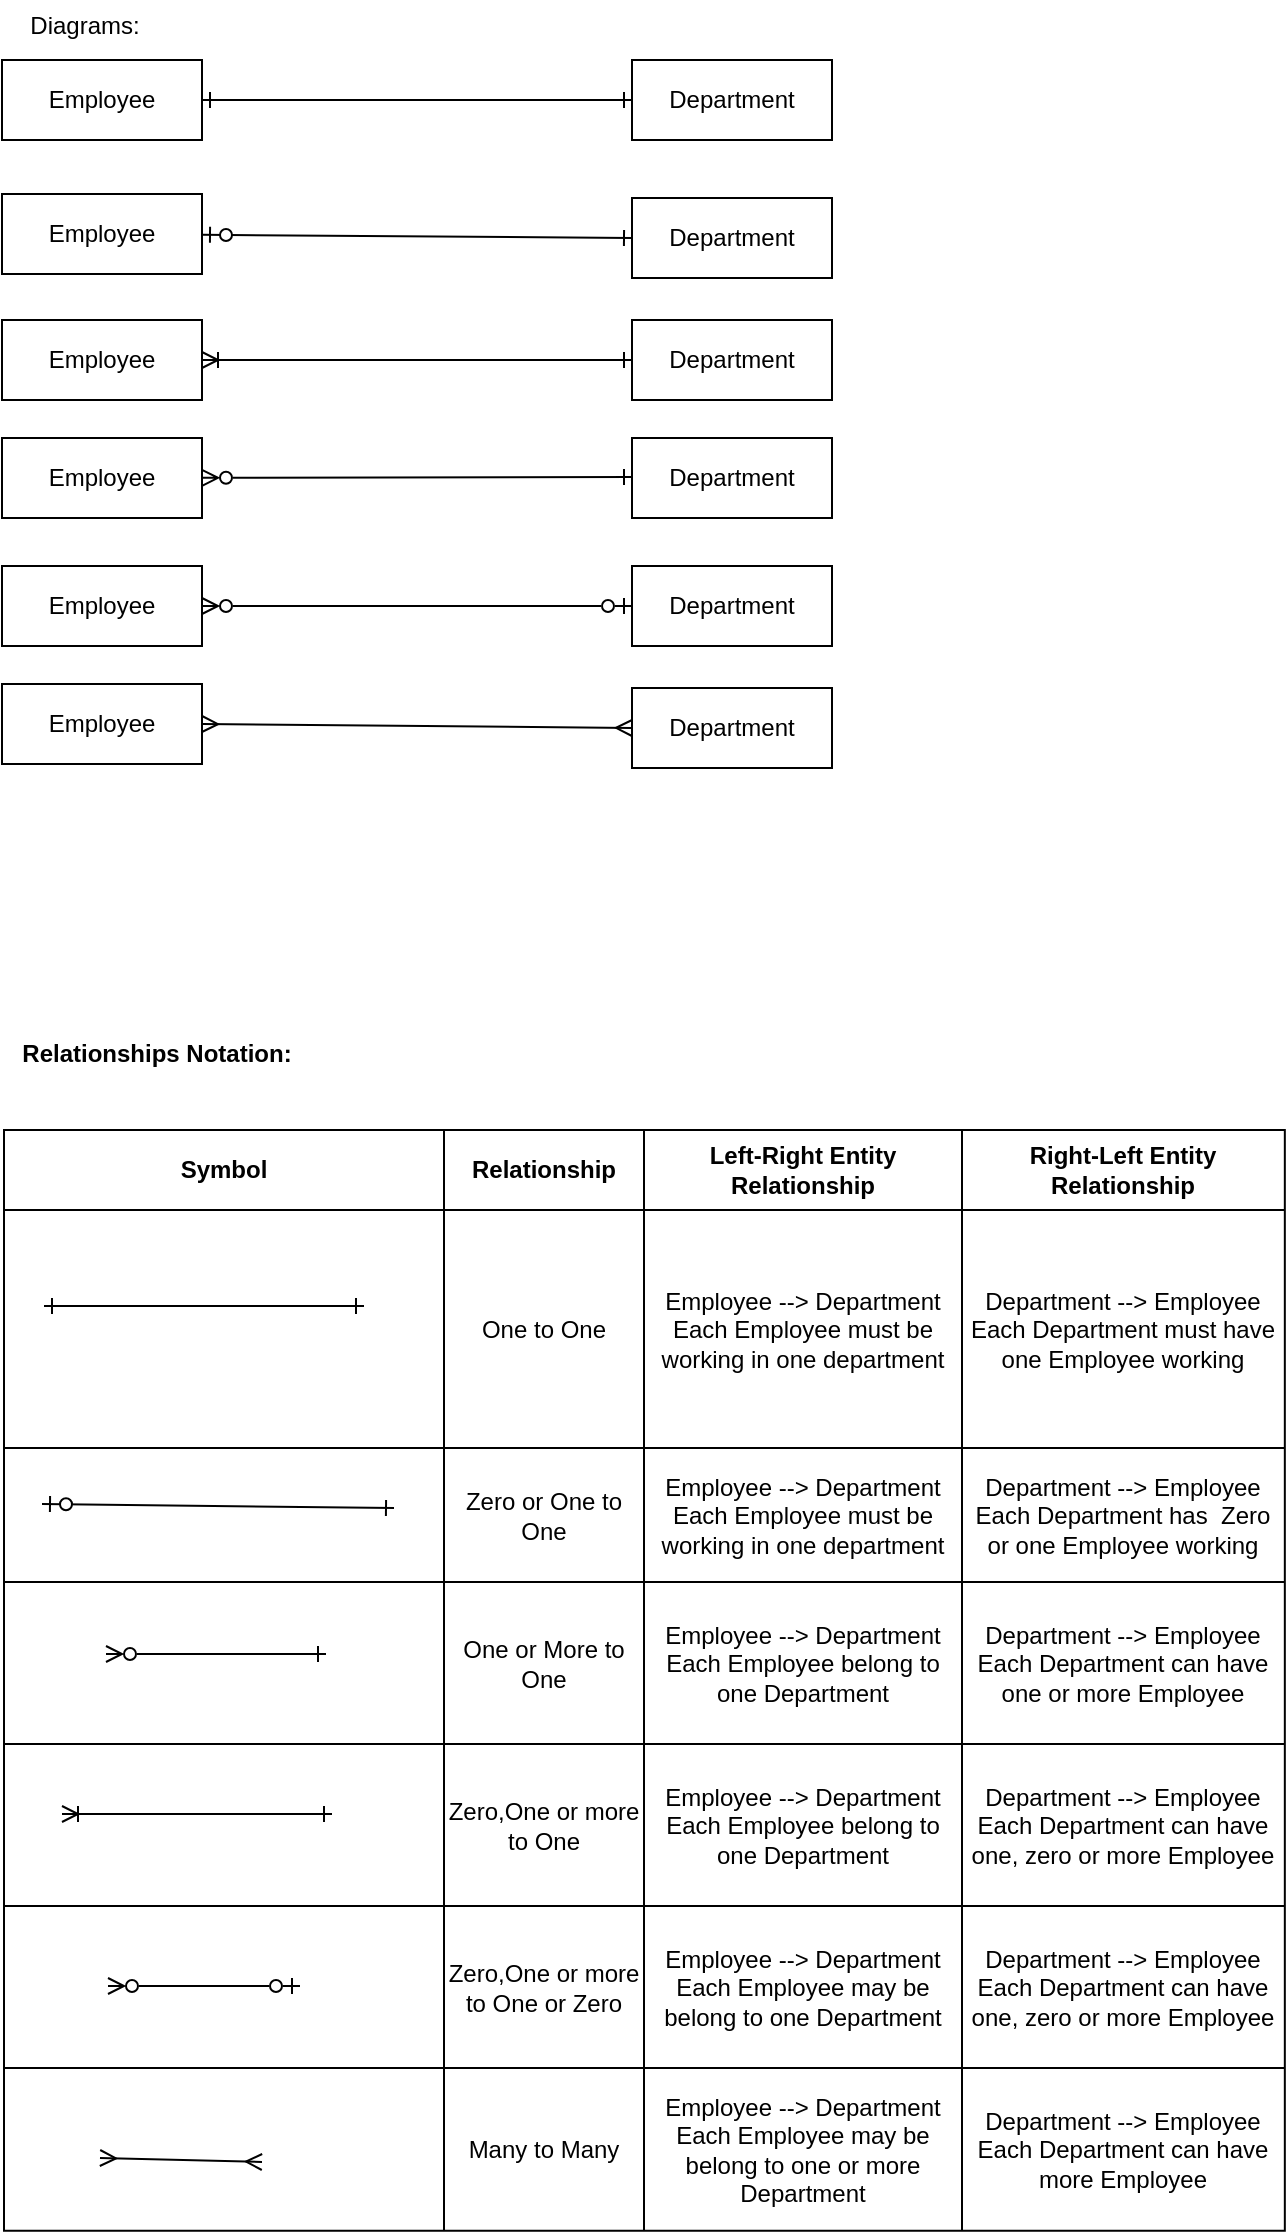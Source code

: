 <mxfile>
    <diagram id="6ziI0QKnsHAgElXPbqeY" name="relationship_notations">
        <mxGraphModel dx="1198" dy="441" grid="0" gridSize="10" guides="1" tooltips="1" connect="1" arrows="1" fold="1" page="1" pageScale="1" pageWidth="850" pageHeight="1100" math="0" shadow="0">
            <root>
                <mxCell id="0"/>
                <mxCell id="1" parent="0"/>
                <mxCell id="2" value="Employee" style="whiteSpace=wrap;html=1;align=center;" parent="1" vertex="1">
                    <mxGeometry x="40" y="40" width="100" height="40" as="geometry"/>
                </mxCell>
                <mxCell id="3" value="Department" style="whiteSpace=wrap;html=1;align=center;" parent="1" vertex="1">
                    <mxGeometry x="355" y="40" width="100" height="40" as="geometry"/>
                </mxCell>
                <mxCell id="26" value="" style="fontSize=12;html=1;endArrow=ERone;endFill=1;startArrow=ERone;startFill=0;" parent="1" source="2" target="3" edge="1">
                    <mxGeometry width="100" height="100" relative="1" as="geometry">
                        <mxPoint x="140" y="59.5" as="sourcePoint"/>
                        <mxPoint x="300" y="59.5" as="targetPoint"/>
                    </mxGeometry>
                </mxCell>
                <mxCell id="27" value="Diagrams:" style="text;html=1;align=center;verticalAlign=middle;resizable=0;points=[];autosize=1;strokeColor=none;fillColor=none;" parent="1" vertex="1">
                    <mxGeometry x="44" y="10" width="73" height="26" as="geometry"/>
                </mxCell>
                <mxCell id="28" value="Employee" style="whiteSpace=wrap;html=1;align=center;" vertex="1" parent="1">
                    <mxGeometry x="40" y="107" width="100" height="40" as="geometry"/>
                </mxCell>
                <mxCell id="29" value="Department" style="whiteSpace=wrap;html=1;align=center;" vertex="1" parent="1">
                    <mxGeometry x="355" y="109" width="100" height="40" as="geometry"/>
                </mxCell>
                <mxCell id="30" value="" style="fontSize=12;html=1;endArrow=ERzeroToOne;endFill=1;exitX=0;exitY=0.5;exitDx=0;exitDy=0;startArrow=ERone;startFill=0;" edge="1" parent="1" source="29" target="28">
                    <mxGeometry width="100" height="100" relative="1" as="geometry">
                        <mxPoint x="289" y="127" as="sourcePoint"/>
                        <mxPoint x="162" y="130" as="targetPoint"/>
                    </mxGeometry>
                </mxCell>
                <mxCell id="33" value="Employee" style="whiteSpace=wrap;html=1;align=center;" vertex="1" parent="1">
                    <mxGeometry x="40" y="170" width="100" height="40" as="geometry"/>
                </mxCell>
                <mxCell id="34" value="Department" style="whiteSpace=wrap;html=1;align=center;" vertex="1" parent="1">
                    <mxGeometry x="355" y="170" width="100" height="40" as="geometry"/>
                </mxCell>
                <mxCell id="35" value="" style="fontSize=12;html=1;endArrow=ERone;endFill=1;startArrow=ERoneToMany;startFill=0;exitX=1;exitY=0.5;exitDx=0;exitDy=0;" edge="1" parent="1" source="33" target="34">
                    <mxGeometry width="100" height="100" relative="1" as="geometry">
                        <mxPoint x="157" y="194" as="sourcePoint"/>
                        <mxPoint x="352" y="193.5" as="targetPoint"/>
                    </mxGeometry>
                </mxCell>
                <mxCell id="41" value="Employee" style="whiteSpace=wrap;html=1;align=center;" vertex="1" parent="1">
                    <mxGeometry x="40" y="229" width="100" height="40" as="geometry"/>
                </mxCell>
                <mxCell id="42" value="Department" style="whiteSpace=wrap;html=1;align=center;" vertex="1" parent="1">
                    <mxGeometry x="355" y="229" width="100" height="40" as="geometry"/>
                </mxCell>
                <mxCell id="43" value="" style="fontSize=12;html=1;endArrow=ERone;endFill=1;startArrow=ERzeroToMany;startFill=0;" edge="1" parent="1" source="41">
                    <mxGeometry width="100" height="100" relative="1" as="geometry">
                        <mxPoint x="140" y="248.5" as="sourcePoint"/>
                        <mxPoint x="355" y="248.5" as="targetPoint"/>
                    </mxGeometry>
                </mxCell>
                <mxCell id="46" value="Employee" style="whiteSpace=wrap;html=1;align=center;" vertex="1" parent="1">
                    <mxGeometry x="40" y="293" width="100" height="40" as="geometry"/>
                </mxCell>
                <mxCell id="47" value="Department" style="whiteSpace=wrap;html=1;align=center;" vertex="1" parent="1">
                    <mxGeometry x="355" y="293" width="100" height="40" as="geometry"/>
                </mxCell>
                <mxCell id="48" value="" style="fontSize=12;html=1;endArrow=ERzeroToOne;endFill=0;startArrow=ERzeroToMany;startFill=0;" edge="1" parent="1" source="46" target="47">
                    <mxGeometry width="100" height="100" relative="1" as="geometry">
                        <mxPoint x="140" y="311.5" as="sourcePoint"/>
                        <mxPoint x="355" y="311" as="targetPoint"/>
                    </mxGeometry>
                </mxCell>
                <mxCell id="85" value="Employee" style="whiteSpace=wrap;html=1;align=center;" vertex="1" parent="1">
                    <mxGeometry x="40" y="352" width="100" height="40" as="geometry"/>
                </mxCell>
                <mxCell id="86" value="Department" style="whiteSpace=wrap;html=1;align=center;" vertex="1" parent="1">
                    <mxGeometry x="355" y="354" width="100" height="40" as="geometry"/>
                </mxCell>
                <mxCell id="87" value="" style="fontSize=12;html=1;endArrow=ERmany;endFill=0;startArrow=ERmany;startFill=0;exitX=1;exitY=0.5;exitDx=0;exitDy=0;entryX=0;entryY=0.5;entryDx=0;entryDy=0;" edge="1" parent="1" source="85" target="86">
                    <mxGeometry width="100" height="100" relative="1" as="geometry">
                        <mxPoint x="145" y="371.5" as="sourcePoint"/>
                        <mxPoint x="340" y="372" as="targetPoint"/>
                    </mxGeometry>
                </mxCell>
                <mxCell id="94" value="&lt;b&gt;Relationships Notation:&lt;/b&gt;" style="text;html=1;align=center;verticalAlign=middle;resizable=0;points=[];autosize=1;strokeColor=none;fillColor=none;" vertex="1" parent="1">
                    <mxGeometry x="40" y="524" width="153" height="26" as="geometry"/>
                </mxCell>
                <mxCell id="95" value="" style="group" vertex="1" connectable="0" parent="1">
                    <mxGeometry x="41" y="575" width="640.417" height="342" as="geometry"/>
                </mxCell>
                <mxCell id="32" value="" style="group" vertex="1" connectable="0" parent="95">
                    <mxGeometry width="640.417" height="307.333" as="geometry"/>
                </mxCell>
                <mxCell id="4" value="" style="shape=table;startSize=0;container=1;collapsible=0;childLayout=tableLayout;" parent="32" vertex="1">
                    <mxGeometry width="640.417" height="550.333" as="geometry"/>
                </mxCell>
                <mxCell id="5" value="" style="shape=tableRow;horizontal=0;startSize=0;swimlaneHead=0;swimlaneBody=0;strokeColor=inherit;top=0;left=0;bottom=0;right=0;collapsible=0;dropTarget=0;fillColor=none;points=[[0,0.5],[1,0.5]];portConstraint=eastwest;fontStyle=1" parent="4" vertex="1">
                    <mxGeometry width="640.417" height="40" as="geometry"/>
                </mxCell>
                <mxCell id="6" value="&lt;b&gt;Symbol&lt;/b&gt;" style="shape=partialRectangle;html=1;whiteSpace=wrap;connectable=0;strokeColor=inherit;overflow=hidden;fillColor=none;top=0;left=0;bottom=0;right=0;pointerEvents=1;fontStyle=0" parent="5" vertex="1">
                    <mxGeometry width="220" height="40" as="geometry">
                        <mxRectangle width="220" height="40" as="alternateBounds"/>
                    </mxGeometry>
                </mxCell>
                <mxCell id="7" value="&lt;b&gt;Relationship&lt;/b&gt;" style="shape=partialRectangle;html=1;whiteSpace=wrap;connectable=0;strokeColor=inherit;overflow=hidden;fillColor=none;top=0;left=0;bottom=0;right=0;pointerEvents=1;fontStyle=0" parent="5" vertex="1">
                    <mxGeometry x="220" width="100" height="40" as="geometry">
                        <mxRectangle width="100" height="40" as="alternateBounds"/>
                    </mxGeometry>
                </mxCell>
                <mxCell id="8" value="&lt;b&gt;Left-Right Entity Relationship&lt;/b&gt;" style="shape=partialRectangle;html=1;whiteSpace=wrap;connectable=0;strokeColor=inherit;overflow=hidden;fillColor=none;top=0;left=0;bottom=0;right=0;pointerEvents=1;" parent="5" vertex="1">
                    <mxGeometry x="320" width="159" height="40" as="geometry">
                        <mxRectangle width="159" height="40" as="alternateBounds"/>
                    </mxGeometry>
                </mxCell>
                <mxCell id="9" value="&lt;b&gt;Right-Left Entity Relationship&lt;/b&gt;" style="shape=partialRectangle;html=1;whiteSpace=wrap;connectable=0;strokeColor=inherit;overflow=hidden;fillColor=none;top=0;left=0;bottom=0;right=0;pointerEvents=1;" parent="5" vertex="1">
                    <mxGeometry x="479" width="161" height="40" as="geometry">
                        <mxRectangle width="161" height="40" as="alternateBounds"/>
                    </mxGeometry>
                </mxCell>
                <mxCell id="10" value="" style="shape=tableRow;horizontal=0;startSize=0;swimlaneHead=0;swimlaneBody=0;strokeColor=inherit;top=0;left=0;bottom=0;right=0;collapsible=0;dropTarget=0;fillColor=none;points=[[0,0.5],[1,0.5]];portConstraint=eastwest;" parent="4" vertex="1">
                    <mxGeometry y="40" width="640.417" height="119" as="geometry"/>
                </mxCell>
                <mxCell id="11" value="" style="shape=partialRectangle;html=1;whiteSpace=wrap;connectable=0;strokeColor=inherit;overflow=hidden;fillColor=none;top=0;left=0;bottom=0;right=0;pointerEvents=1;" parent="10" vertex="1">
                    <mxGeometry width="220" height="119" as="geometry">
                        <mxRectangle width="220" height="119" as="alternateBounds"/>
                    </mxGeometry>
                </mxCell>
                <mxCell id="12" value="One to One" style="shape=partialRectangle;html=1;whiteSpace=wrap;connectable=0;strokeColor=inherit;overflow=hidden;fillColor=none;top=0;left=0;bottom=0;right=0;pointerEvents=1;" parent="10" vertex="1">
                    <mxGeometry x="220" width="100" height="119" as="geometry">
                        <mxRectangle width="100" height="119" as="alternateBounds"/>
                    </mxGeometry>
                </mxCell>
                <mxCell id="13" value="Employee --&amp;gt; Department&lt;div&gt;&lt;font style=&quot;color: rgb(0, 0, 0);&quot;&gt;Each Employee must be working in one department&lt;/font&gt;&lt;/div&gt;" style="shape=partialRectangle;html=1;whiteSpace=wrap;connectable=0;strokeColor=inherit;overflow=hidden;fillColor=none;top=0;left=0;bottom=0;right=0;pointerEvents=1;" parent="10" vertex="1">
                    <mxGeometry x="320" width="159" height="119" as="geometry">
                        <mxRectangle width="159" height="119" as="alternateBounds"/>
                    </mxGeometry>
                </mxCell>
                <mxCell id="14" value="Department --&amp;gt; Employee&lt;br&gt;Each Department must have one Employee working" style="shape=partialRectangle;html=1;whiteSpace=wrap;connectable=0;strokeColor=inherit;overflow=hidden;fillColor=none;top=0;left=0;bottom=0;right=0;pointerEvents=1;" parent="10" vertex="1">
                    <mxGeometry x="479" width="161" height="119" as="geometry">
                        <mxRectangle width="161" height="119" as="alternateBounds"/>
                    </mxGeometry>
                </mxCell>
                <mxCell id="15" value="" style="shape=tableRow;horizontal=0;startSize=0;swimlaneHead=0;swimlaneBody=0;strokeColor=inherit;top=0;left=0;bottom=0;right=0;collapsible=0;dropTarget=0;fillColor=none;points=[[0,0.5],[1,0.5]];portConstraint=eastwest;" parent="4" vertex="1">
                    <mxGeometry y="159" width="640.417" height="67" as="geometry"/>
                </mxCell>
                <mxCell id="16" value="" style="shape=partialRectangle;html=1;whiteSpace=wrap;connectable=0;strokeColor=inherit;overflow=hidden;fillColor=none;top=0;left=0;bottom=0;right=0;pointerEvents=1;" parent="15" vertex="1">
                    <mxGeometry width="220" height="67" as="geometry">
                        <mxRectangle width="220" height="67" as="alternateBounds"/>
                    </mxGeometry>
                </mxCell>
                <mxCell id="17" value="Zero or One to One" style="shape=partialRectangle;html=1;whiteSpace=wrap;connectable=0;strokeColor=inherit;overflow=hidden;fillColor=none;top=0;left=0;bottom=0;right=0;pointerEvents=1;" parent="15" vertex="1">
                    <mxGeometry x="220" width="100" height="67" as="geometry">
                        <mxRectangle width="100" height="67" as="alternateBounds"/>
                    </mxGeometry>
                </mxCell>
                <mxCell id="18" value="Employee --&amp;gt; Department Each Employee must be working in one department" style="shape=partialRectangle;html=1;whiteSpace=wrap;connectable=0;strokeColor=inherit;overflow=hidden;fillColor=none;top=0;left=0;bottom=0;right=0;pointerEvents=1;" parent="15" vertex="1">
                    <mxGeometry x="320" width="159" height="67" as="geometry">
                        <mxRectangle width="159" height="67" as="alternateBounds"/>
                    </mxGeometry>
                </mxCell>
                <mxCell id="19" value="Department --&amp;gt; Employee&lt;div&gt;&lt;font style=&quot;color: rgb(0, 0, 0);&quot;&gt;Each Department has&amp;nbsp; Zero or one Employee working&lt;/font&gt;&lt;/div&gt;" style="shape=partialRectangle;html=1;whiteSpace=wrap;connectable=0;strokeColor=inherit;overflow=hidden;fillColor=none;top=0;left=0;bottom=0;right=0;pointerEvents=1;" parent="15" vertex="1">
                    <mxGeometry x="479" width="161" height="67" as="geometry">
                        <mxRectangle width="161" height="67" as="alternateBounds"/>
                    </mxGeometry>
                </mxCell>
                <mxCell id="20" value="" style="shape=tableRow;horizontal=0;startSize=0;swimlaneHead=0;swimlaneBody=0;strokeColor=inherit;top=0;left=0;bottom=0;right=0;collapsible=0;dropTarget=0;fillColor=none;points=[[0,0.5],[1,0.5]];portConstraint=eastwest;" parent="4" vertex="1">
                    <mxGeometry y="226" width="640.417" height="81" as="geometry"/>
                </mxCell>
                <mxCell id="21" value="&lt;span style=&quot;font-family: monospace; font-size: 0px; text-align: start; text-wrap-mode: nowrap;&quot;&gt;%3CmxGraphModel%3E%3Croot%3E%3CmxCell%20id%3D%220%22%2F%3E%3CmxCell%20id%3D%221%22%20parent%3D%220%22%2F%3E%3CmxCell%20id%3D%222%22%20value%3D%22%22%20style%3D%22fontSize%3D12%3Bhtml%3D1%3BendArrow%3DERone%3BendFill%3D1%3BstartArrow%3DERoneToMany%3BstartFill%3D0%3BexitX%3D1%3BexitY%3D0.5%3BexitDx%3D0%3BexitDy%3D0%3B%22%20edge%3D%221%22%20parent%3D%221%22%3E%3CmxGeometry%20width%3D%22100%22%20height%3D%22100%22%20relative%3D%221%22%20as%3D%22geometry%22%3E%3CmxPoint%20x%3D%22140%22%20y%3D%22190%22%20as%3D%22sourcePoint%22%2F%3E%3CmxPoint%20x%3D%22355%22%20y%3D%22190%22%20as%3D%22targetPoint%22%2F%3E%3C%2FmxGeometry%3E%3C%2FmxCell%3E%3C%2Froot%3E%3C%2FmxGraphModel%3E&lt;/span&gt;" style="shape=partialRectangle;html=1;whiteSpace=wrap;connectable=0;strokeColor=inherit;overflow=hidden;fillColor=none;top=0;left=0;bottom=0;right=0;pointerEvents=1;" parent="20" vertex="1">
                    <mxGeometry width="220" height="81" as="geometry">
                        <mxRectangle width="220" height="81" as="alternateBounds"/>
                    </mxGeometry>
                </mxCell>
                <mxCell id="22" value="One or More to One" style="shape=partialRectangle;html=1;whiteSpace=wrap;connectable=0;strokeColor=inherit;overflow=hidden;fillColor=none;top=0;left=0;bottom=0;right=0;pointerEvents=1;" parent="20" vertex="1">
                    <mxGeometry x="220" width="100" height="81" as="geometry">
                        <mxRectangle width="100" height="81" as="alternateBounds"/>
                    </mxGeometry>
                </mxCell>
                <mxCell id="23" value="Employee --&amp;gt; Department&lt;div&gt;Each Employee belong to one Department&lt;/div&gt;" style="shape=partialRectangle;html=1;whiteSpace=wrap;connectable=0;strokeColor=inherit;overflow=hidden;fillColor=none;top=0;left=0;bottom=0;right=0;pointerEvents=1;" parent="20" vertex="1">
                    <mxGeometry x="320" width="159" height="81" as="geometry">
                        <mxRectangle width="159" height="81" as="alternateBounds"/>
                    </mxGeometry>
                </mxCell>
                <mxCell id="24" value="&lt;div&gt;Department --&amp;gt; Employee&lt;/div&gt;Each Department can have one or more Employee" style="shape=partialRectangle;html=1;whiteSpace=wrap;connectable=0;strokeColor=inherit;overflow=hidden;fillColor=none;top=0;left=0;bottom=0;right=0;pointerEvents=1;" parent="20" vertex="1">
                    <mxGeometry x="479" width="161" height="81" as="geometry">
                        <mxRectangle width="161" height="81" as="alternateBounds"/>
                    </mxGeometry>
                </mxCell>
                <mxCell id="36" value="" style="shape=tableRow;horizontal=0;startSize=0;swimlaneHead=0;swimlaneBody=0;strokeColor=inherit;top=0;left=0;bottom=0;right=0;collapsible=0;dropTarget=0;fillColor=none;points=[[0,0.5],[1,0.5]];portConstraint=eastwest;" vertex="1" parent="4">
                    <mxGeometry y="307" width="640.417" height="81" as="geometry"/>
                </mxCell>
                <mxCell id="37" value="" style="shape=partialRectangle;html=1;whiteSpace=wrap;connectable=0;strokeColor=inherit;overflow=hidden;fillColor=none;top=0;left=0;bottom=0;right=0;pointerEvents=1;" vertex="1" parent="36">
                    <mxGeometry width="220" height="81" as="geometry">
                        <mxRectangle width="220" height="81" as="alternateBounds"/>
                    </mxGeometry>
                </mxCell>
                <mxCell id="38" value="Zero,One or more to One" style="shape=partialRectangle;html=1;whiteSpace=wrap;connectable=0;strokeColor=inherit;overflow=hidden;fillColor=none;top=0;left=0;bottom=0;right=0;pointerEvents=1;" vertex="1" parent="36">
                    <mxGeometry x="220" width="100" height="81" as="geometry">
                        <mxRectangle width="100" height="81" as="alternateBounds"/>
                    </mxGeometry>
                </mxCell>
                <mxCell id="39" value="Employee --&amp;gt; Department&lt;div&gt;Each Employee belong to one Department&lt;/div&gt;" style="shape=partialRectangle;html=1;whiteSpace=wrap;connectable=0;strokeColor=inherit;overflow=hidden;fillColor=none;top=0;left=0;bottom=0;right=0;pointerEvents=1;" vertex="1" parent="36">
                    <mxGeometry x="320" width="159" height="81" as="geometry">
                        <mxRectangle width="159" height="81" as="alternateBounds"/>
                    </mxGeometry>
                </mxCell>
                <mxCell id="40" value="&lt;div&gt;Department --&amp;gt; Employee&lt;/div&gt;Each Department can have one, zero or more Employee" style="shape=partialRectangle;html=1;whiteSpace=wrap;connectable=0;strokeColor=inherit;overflow=hidden;fillColor=none;top=0;left=0;bottom=0;right=0;pointerEvents=1;" vertex="1" parent="36">
                    <mxGeometry x="479" width="161" height="81" as="geometry">
                        <mxRectangle width="161" height="81" as="alternateBounds"/>
                    </mxGeometry>
                </mxCell>
                <mxCell id="79" value="" style="shape=tableRow;horizontal=0;startSize=0;swimlaneHead=0;swimlaneBody=0;strokeColor=inherit;top=0;left=0;bottom=0;right=0;collapsible=0;dropTarget=0;fillColor=none;points=[[0,0.5],[1,0.5]];portConstraint=eastwest;" vertex="1" parent="4">
                    <mxGeometry y="388" width="640.417" height="81" as="geometry"/>
                </mxCell>
                <mxCell id="80" value="" style="shape=partialRectangle;html=1;whiteSpace=wrap;connectable=0;strokeColor=inherit;overflow=hidden;fillColor=none;top=0;left=0;bottom=0;right=0;pointerEvents=1;" vertex="1" parent="79">
                    <mxGeometry width="220" height="81" as="geometry">
                        <mxRectangle width="220" height="81" as="alternateBounds"/>
                    </mxGeometry>
                </mxCell>
                <mxCell id="81" value="Zero,One or more to One or Zero" style="shape=partialRectangle;html=1;whiteSpace=wrap;connectable=0;strokeColor=inherit;overflow=hidden;fillColor=none;top=0;left=0;bottom=0;right=0;pointerEvents=1;" vertex="1" parent="79">
                    <mxGeometry x="220" width="100" height="81" as="geometry">
                        <mxRectangle width="100" height="81" as="alternateBounds"/>
                    </mxGeometry>
                </mxCell>
                <mxCell id="82" value="Employee --&amp;gt; Department&lt;div&gt;Each Employee may be belong to one Department&lt;/div&gt;" style="shape=partialRectangle;html=1;whiteSpace=wrap;connectable=0;strokeColor=inherit;overflow=hidden;fillColor=none;top=0;left=0;bottom=0;right=0;pointerEvents=1;" vertex="1" parent="79">
                    <mxGeometry x="320" width="159" height="81" as="geometry">
                        <mxRectangle width="159" height="81" as="alternateBounds"/>
                    </mxGeometry>
                </mxCell>
                <mxCell id="83" value="&lt;div&gt;Department --&amp;gt; Employee&lt;/div&gt;Each Department can have one, zero or more Employee" style="shape=partialRectangle;html=1;whiteSpace=wrap;connectable=0;strokeColor=inherit;overflow=hidden;fillColor=none;top=0;left=0;bottom=0;right=0;pointerEvents=1;" vertex="1" parent="79">
                    <mxGeometry x="479" width="161" height="81" as="geometry">
                        <mxRectangle width="161" height="81" as="alternateBounds"/>
                    </mxGeometry>
                </mxCell>
                <mxCell id="89" value="" style="shape=tableRow;horizontal=0;startSize=0;swimlaneHead=0;swimlaneBody=0;strokeColor=inherit;top=0;left=0;bottom=0;right=0;collapsible=0;dropTarget=0;fillColor=none;points=[[0,0.5],[1,0.5]];portConstraint=eastwest;" vertex="1" parent="4">
                    <mxGeometry y="469" width="640.417" height="81" as="geometry"/>
                </mxCell>
                <mxCell id="90" value="" style="shape=partialRectangle;html=1;whiteSpace=wrap;connectable=0;strokeColor=inherit;overflow=hidden;fillColor=none;top=0;left=0;bottom=0;right=0;pointerEvents=1;" vertex="1" parent="89">
                    <mxGeometry width="220" height="81" as="geometry">
                        <mxRectangle width="220" height="81" as="alternateBounds"/>
                    </mxGeometry>
                </mxCell>
                <mxCell id="91" value="Many to Many" style="shape=partialRectangle;html=1;whiteSpace=wrap;connectable=0;strokeColor=inherit;overflow=hidden;fillColor=none;top=0;left=0;bottom=0;right=0;pointerEvents=1;" vertex="1" parent="89">
                    <mxGeometry x="220" width="100" height="81" as="geometry">
                        <mxRectangle width="100" height="81" as="alternateBounds"/>
                    </mxGeometry>
                </mxCell>
                <mxCell id="92" value="Employee --&amp;gt; Department&lt;div&gt;Each Employee may be belong to one or more Department&lt;/div&gt;" style="shape=partialRectangle;html=1;whiteSpace=wrap;connectable=0;strokeColor=inherit;overflow=hidden;fillColor=none;top=0;left=0;bottom=0;right=0;pointerEvents=1;" vertex="1" parent="89">
                    <mxGeometry x="320" width="159" height="81" as="geometry">
                        <mxRectangle width="159" height="81" as="alternateBounds"/>
                    </mxGeometry>
                </mxCell>
                <mxCell id="93" value="&lt;div&gt;Department --&amp;gt; Employee&lt;/div&gt;Each Department can have more Employee" style="shape=partialRectangle;html=1;whiteSpace=wrap;connectable=0;strokeColor=inherit;overflow=hidden;fillColor=none;top=0;left=0;bottom=0;right=0;pointerEvents=1;" vertex="1" parent="89">
                    <mxGeometry x="479" width="161" height="81" as="geometry">
                        <mxRectangle width="161" height="81" as="alternateBounds"/>
                    </mxGeometry>
                </mxCell>
                <mxCell id="25" value="" style="fontSize=12;html=1;endArrow=ERone;endFill=1;startArrow=ERone;startFill=0;" parent="32" edge="1">
                    <mxGeometry width="100" height="100" relative="1" as="geometry">
                        <mxPoint x="20" y="88" as="sourcePoint"/>
                        <mxPoint x="180" y="88" as="targetPoint"/>
                    </mxGeometry>
                </mxCell>
                <mxCell id="31" value="" style="fontSize=12;html=1;endArrow=ERzeroToOne;endFill=1;startArrow=ERone;startFill=0;" edge="1" parent="32">
                    <mxGeometry width="100" height="100" relative="1" as="geometry">
                        <mxPoint x="195" y="189" as="sourcePoint"/>
                        <mxPoint x="19" y="187" as="targetPoint"/>
                    </mxGeometry>
                </mxCell>
                <mxCell id="88" value="" style="fontSize=12;html=1;endArrow=ERmany;endFill=0;startArrow=ERmany;startFill=0;exitX=1;exitY=0.5;exitDx=0;exitDy=0;" edge="1" parent="32">
                    <mxGeometry width="100" height="100" relative="1" as="geometry">
                        <mxPoint x="48" y="514" as="sourcePoint"/>
                        <mxPoint x="129" y="516" as="targetPoint"/>
                    </mxGeometry>
                </mxCell>
                <mxCell id="84" value="" style="fontSize=12;html=1;endArrow=ERzeroToOne;endFill=0;startArrow=ERzeroToMany;startFill=0;" edge="1" parent="32">
                    <mxGeometry width="100" height="100" relative="1" as="geometry">
                        <mxPoint x="52" y="428" as="sourcePoint"/>
                        <mxPoint x="148" y="428" as="targetPoint"/>
                    </mxGeometry>
                </mxCell>
                <mxCell id="45" value="" style="fontSize=12;html=1;endArrow=ERone;endFill=1;startArrow=ERzeroToMany;startFill=0;" edge="1" parent="32">
                    <mxGeometry width="100" height="100" relative="1" as="geometry">
                        <mxPoint x="51" y="262" as="sourcePoint"/>
                        <mxPoint x="161" y="262" as="targetPoint"/>
                    </mxGeometry>
                </mxCell>
                <mxCell id="44" value="" style="fontSize=12;html=1;endArrow=ERone;endFill=1;startArrow=ERoneToMany;startFill=0;" edge="1" parent="95">
                    <mxGeometry width="100" height="100" relative="1" as="geometry">
                        <mxPoint x="29" y="342" as="sourcePoint"/>
                        <mxPoint x="164" y="342" as="targetPoint"/>
                    </mxGeometry>
                </mxCell>
            </root>
        </mxGraphModel>
    </diagram>
</mxfile>